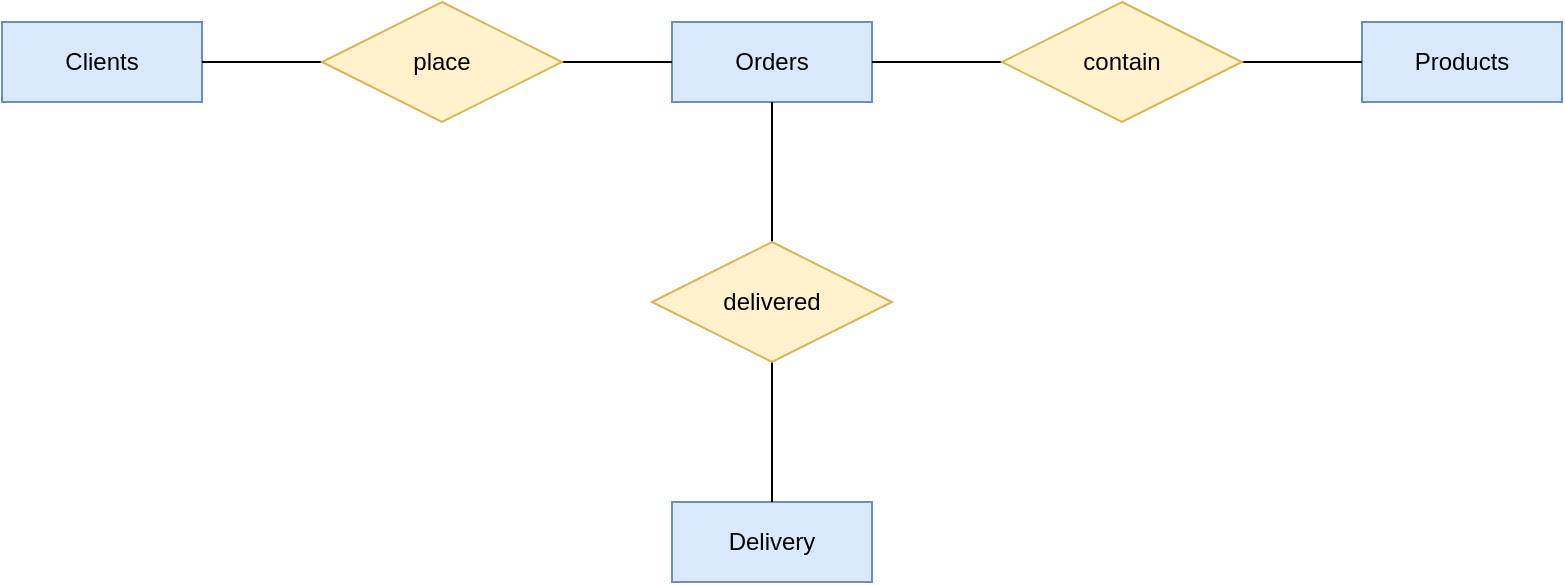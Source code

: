 <mxfile>
    <diagram id="R2lEEEUBdFMjLlhIrx00" name="Page-1">
        <mxGraphModel dx="1087" dy="709" grid="1" gridSize="10" guides="1" tooltips="1" connect="1" arrows="1" fold="1" page="1" pageScale="1" pageWidth="850" pageHeight="1100" math="0" shadow="0" extFonts="Permanent Marker^https://fonts.googleapis.com/css?family=Permanent+Marker">
            <root>
                <mxCell id="0"/>
                <mxCell id="1" parent="0"/>
                <mxCell id="2" value="Clients" style="whiteSpace=wrap;html=1;align=center;fillColor=#dae8fc;strokeColor=#6c8ebf;" parent="1" vertex="1">
                    <mxGeometry x="40" y="180" width="100" height="40" as="geometry"/>
                </mxCell>
                <mxCell id="3" value="Orders" style="whiteSpace=wrap;html=1;align=center;fillColor=#dae8fc;strokeColor=#6c8ebf;" parent="1" vertex="1">
                    <mxGeometry x="375" y="180" width="100" height="40" as="geometry"/>
                </mxCell>
                <mxCell id="4" value="Products" style="whiteSpace=wrap;html=1;align=center;fillColor=#dae8fc;strokeColor=#6c8ebf;" parent="1" vertex="1">
                    <mxGeometry x="720" y="180" width="100" height="40" as="geometry"/>
                </mxCell>
                <mxCell id="5" value="Delivery" style="whiteSpace=wrap;html=1;align=center;fillColor=#dae8fc;strokeColor=#6c8ebf;" parent="1" vertex="1">
                    <mxGeometry x="375" y="420" width="100" height="40" as="geometry"/>
                </mxCell>
                <mxCell id="8" value="" style="endArrow=none;html=1;rounded=0;exitX=1;exitY=0.5;exitDx=0;exitDy=0;entryX=0;entryY=0.5;entryDx=0;entryDy=0;" parent="1" source="2" target="3" edge="1">
                    <mxGeometry relative="1" as="geometry">
                        <mxPoint x="150" y="200" as="sourcePoint"/>
                        <mxPoint x="330" y="199.5" as="targetPoint"/>
                    </mxGeometry>
                </mxCell>
                <mxCell id="9" value="" style="endArrow=none;html=1;rounded=0;exitX=1;exitY=0.5;exitDx=0;exitDy=0;entryX=0;entryY=0.5;entryDx=0;entryDy=0;" parent="1" source="3" target="4" edge="1">
                    <mxGeometry relative="1" as="geometry">
                        <mxPoint x="530" y="140" as="sourcePoint"/>
                        <mxPoint x="765" y="140" as="targetPoint"/>
                    </mxGeometry>
                </mxCell>
                <mxCell id="10" value="" style="endArrow=none;html=1;rounded=0;exitX=0.5;exitY=1;exitDx=0;exitDy=0;entryX=0.5;entryY=0;entryDx=0;entryDy=0;startArrow=none;" parent="1" source="13" target="5" edge="1">
                    <mxGeometry relative="1" as="geometry">
                        <mxPoint x="340" y="500" as="sourcePoint"/>
                        <mxPoint x="500" y="500" as="targetPoint"/>
                    </mxGeometry>
                </mxCell>
                <mxCell id="11" value="place" style="shape=rhombus;perimeter=rhombusPerimeter;whiteSpace=wrap;html=1;align=center;fillColor=#fff2cc;strokeColor=#d6b656;" parent="1" vertex="1">
                    <mxGeometry x="200" y="170" width="120" height="60" as="geometry"/>
                </mxCell>
                <mxCell id="12" value="contain" style="shape=rhombus;perimeter=rhombusPerimeter;whiteSpace=wrap;html=1;align=center;fillColor=#fff2cc;strokeColor=#d6b656;" parent="1" vertex="1">
                    <mxGeometry x="540" y="170" width="120" height="60" as="geometry"/>
                </mxCell>
                <mxCell id="14" value="" style="endArrow=none;html=1;rounded=0;exitX=0.5;exitY=1;exitDx=0;exitDy=0;entryX=0.5;entryY=0;entryDx=0;entryDy=0;" parent="1" source="3" target="13" edge="1">
                    <mxGeometry relative="1" as="geometry">
                        <mxPoint x="425" y="220" as="sourcePoint"/>
                        <mxPoint x="425" y="420" as="targetPoint"/>
                    </mxGeometry>
                </mxCell>
                <mxCell id="13" value="delivered" style="shape=rhombus;perimeter=rhombusPerimeter;whiteSpace=wrap;html=1;align=center;fillColor=#fff2cc;strokeColor=#d6b656;" parent="1" vertex="1">
                    <mxGeometry x="365" y="290" width="120" height="60" as="geometry"/>
                </mxCell>
            </root>
        </mxGraphModel>
    </diagram>
</mxfile>